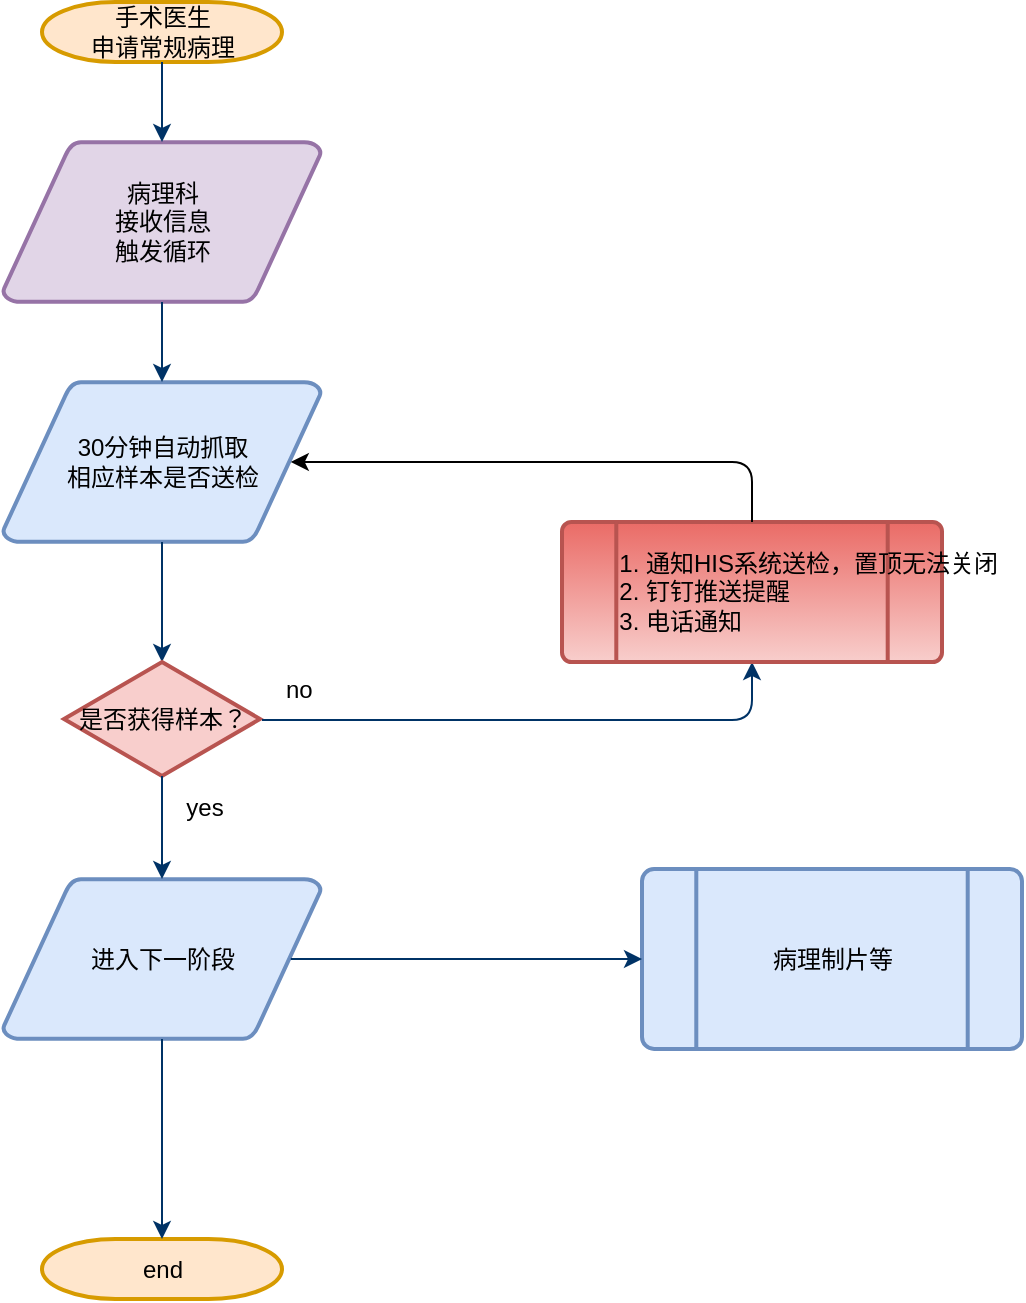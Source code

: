 <mxfile version="15.9.4" type="github"><diagram id="sFxF8eU2lc_PYgxYCQrQ" name="Page-1"><mxGraphModel dx="868" dy="394" grid="1" gridSize="10" guides="1" tooltips="1" connect="1" arrows="1" fold="1" page="1" pageScale="1" pageWidth="1169" pageHeight="827" background="none" math="0" shadow="0"><root><mxCell id="0"/><mxCell id="1" parent="0"/><mxCell id="2" value="手术医生&lt;br&gt;申请常规病理" style="shape=mxgraph.flowchart.terminator;strokeWidth=2;gradientDirection=north;fontStyle=0;html=1;fillColor=#ffe6cc;strokeColor=#d79b00;" parent="1" vertex="1"><mxGeometry x="260" y="60" width="120" height="30" as="geometry"/></mxCell><mxCell id="3" value="病理科&lt;br&gt;接收信息&lt;br&gt;触发循环" style="shape=mxgraph.flowchart.data;strokeWidth=2;gradientDirection=north;fontStyle=0;html=1;fillColor=#e1d5e7;strokeColor=#9673a6;" parent="1" vertex="1"><mxGeometry x="240.5" y="130" width="159" height="80" as="geometry"/></mxCell><mxCell id="5" value="30分钟自动抓取&lt;br&gt;相应样本是否送检" style="shape=mxgraph.flowchart.data;strokeWidth=2;gradientDirection=north;fontStyle=0;html=1;fillColor=#dae8fc;strokeColor=#6c8ebf;" parent="1" vertex="1"><mxGeometry x="240.5" y="250" width="159" height="80" as="geometry"/></mxCell><mxCell id="7" style="fontStyle=1;strokeColor=#003366;strokeWidth=1;html=1;" parent="1" source="2" target="3" edge="1"><mxGeometry relative="1" as="geometry"/></mxCell><mxCell id="8" style="fontStyle=1;strokeColor=#003366;strokeWidth=1;html=1;" parent="1" source="3" target="5" edge="1"><mxGeometry relative="1" as="geometry"/></mxCell><mxCell id="9" style="entryX=0.5;entryY=0;entryPerimeter=0;fontStyle=1;strokeColor=#003366;strokeWidth=1;html=1;" parent="1" source="5" edge="1"><mxGeometry relative="1" as="geometry"><mxPoint x="320" y="390" as="targetPoint"/></mxGeometry></mxCell><mxCell id="37" value="是否获得样本？" style="shape=mxgraph.flowchart.decision;strokeWidth=2;gradientDirection=north;fontStyle=0;html=1;fillColor=#f8cecc;strokeColor=#b85450;" parent="1" vertex="1"><mxGeometry x="271" y="390" width="98" height="57" as="geometry"/></mxCell><mxCell id="38" value="进入下一阶段" style="shape=mxgraph.flowchart.data;strokeWidth=2;gradientDirection=north;fontStyle=0;html=1;fillColor=#dae8fc;strokeColor=#6c8ebf;" parent="1" vertex="1"><mxGeometry x="240.5" y="498.5" width="159" height="80" as="geometry"/></mxCell><mxCell id="39" value="病理制片等" style="shape=mxgraph.flowchart.predefined_process;strokeWidth=2;gradientDirection=north;fontStyle=0;html=1;fillColor=#dae8fc;strokeColor=#6c8ebf;" parent="1" vertex="1"><mxGeometry x="560" y="493.5" width="190" height="90" as="geometry"/></mxCell><mxCell id="40" value="end" style="shape=mxgraph.flowchart.terminator;strokeWidth=2;gradientDirection=north;fontStyle=0;html=1;fillColor=#ffe6cc;strokeColor=#d79b00;" parent="1" vertex="1"><mxGeometry x="260" y="678.5" width="120" height="30" as="geometry"/></mxCell><mxCell id="42" value="" style="edgeStyle=elbowEdgeStyle;elbow=vertical;exitX=0.5;exitY=1;exitPerimeter=0;entryX=0.5;entryY=0;entryPerimeter=0;fontStyle=1;strokeColor=#003366;strokeWidth=1;html=1;" parent="1" source="37" target="38" edge="1"><mxGeometry y="-1231.5" width="100" height="100" as="geometry"><mxPoint y="-1131.5" as="sourcePoint"/><mxPoint x="100" y="-1231.5" as="targetPoint"/></mxGeometry></mxCell><mxCell id="43" value="" style="edgeStyle=elbowEdgeStyle;elbow=vertical;exitX=0.5;exitY=1;exitPerimeter=0;entryX=0.5;entryY=0;entryPerimeter=0;fontStyle=1;strokeColor=#003366;strokeWidth=1;html=1;" parent="1" source="38" target="40" edge="1"><mxGeometry y="-1231.5" width="100" height="100" as="geometry"><mxPoint y="-1131.5" as="sourcePoint"/><mxPoint x="100" y="-1231.5" as="targetPoint"/></mxGeometry></mxCell><mxCell id="44" value="" style="edgeStyle=elbowEdgeStyle;elbow=vertical;exitX=0.905;exitY=0.5;exitPerimeter=0;entryX=0;entryY=0.5;entryPerimeter=0;fontStyle=1;strokeColor=#003366;strokeWidth=1;html=1;" parent="1" source="38" target="39" edge="1"><mxGeometry y="-1231.5" width="100" height="100" as="geometry"><mxPoint y="-1131.5" as="sourcePoint"/><mxPoint x="100" y="-1231.5" as="targetPoint"/></mxGeometry></mxCell><mxCell id="53" value="yes" style="text;fontStyle=0;html=1;strokeColor=none;gradientColor=none;fillColor=none;strokeWidth=2;align=center;" parent="1" vertex="1"><mxGeometry x="321" y="448.5" width="40" height="26" as="geometry"/></mxCell><mxCell id="54" value="" style="edgeStyle=elbowEdgeStyle;elbow=horizontal;fontStyle=1;strokeColor=#003366;strokeWidth=1;html=1;entryX=0.5;entryY=1;entryDx=0;entryDy=0;entryPerimeter=0;" parent="1" target="bcO6CHStZ3RGdK7Dqn3Y-55" edge="1"><mxGeometry width="100" height="100" as="geometry"><mxPoint x="370" y="419" as="sourcePoint"/><mxPoint x="640" y="400" as="targetPoint"/><Array as="points"><mxPoint x="615" y="410"/></Array></mxGeometry></mxCell><mxCell id="55" value="no" style="text;fontStyle=0;html=1;strokeColor=none;gradientColor=none;fillColor=none;strokeWidth=2;" parent="1" vertex="1"><mxGeometry x="380" y="390" width="40" height="26" as="geometry"/></mxCell><mxCell id="bcO6CHStZ3RGdK7Dqn3Y-55" value="&lt;ol&gt;&lt;li&gt;&lt;span&gt;通知HIS系统送检，置顶无法关闭&lt;/span&gt;&lt;br&gt;&lt;/li&gt;&lt;li&gt;钉钉推送提醒&lt;/li&gt;&lt;li&gt;电话通知&lt;/li&gt;&lt;/ol&gt;" style="shape=mxgraph.flowchart.predefined_process;strokeWidth=2;gradientDirection=north;fontStyle=0;html=1;fillColor=#f8cecc;strokeColor=#b85450;gradientColor=#ea6b66;align=left;" parent="1" vertex="1"><mxGeometry x="520" y="320" width="190" height="70" as="geometry"/></mxCell><mxCell id="bcO6CHStZ3RGdK7Dqn3Y-61" value="" style="endArrow=classic;html=1;rounded=1;entryX=0.905;entryY=0.5;entryDx=0;entryDy=0;entryPerimeter=0;exitX=0.5;exitY=0;exitDx=0;exitDy=0;exitPerimeter=0;" parent="1" source="bcO6CHStZ3RGdK7Dqn3Y-55" target="5" edge="1"><mxGeometry width="50" height="50" relative="1" as="geometry"><mxPoint x="800" y="340" as="sourcePoint"/><mxPoint x="850" y="290" as="targetPoint"/><Array as="points"><mxPoint x="615" y="290"/></Array></mxGeometry></mxCell></root></mxGraphModel></diagram></mxfile>
